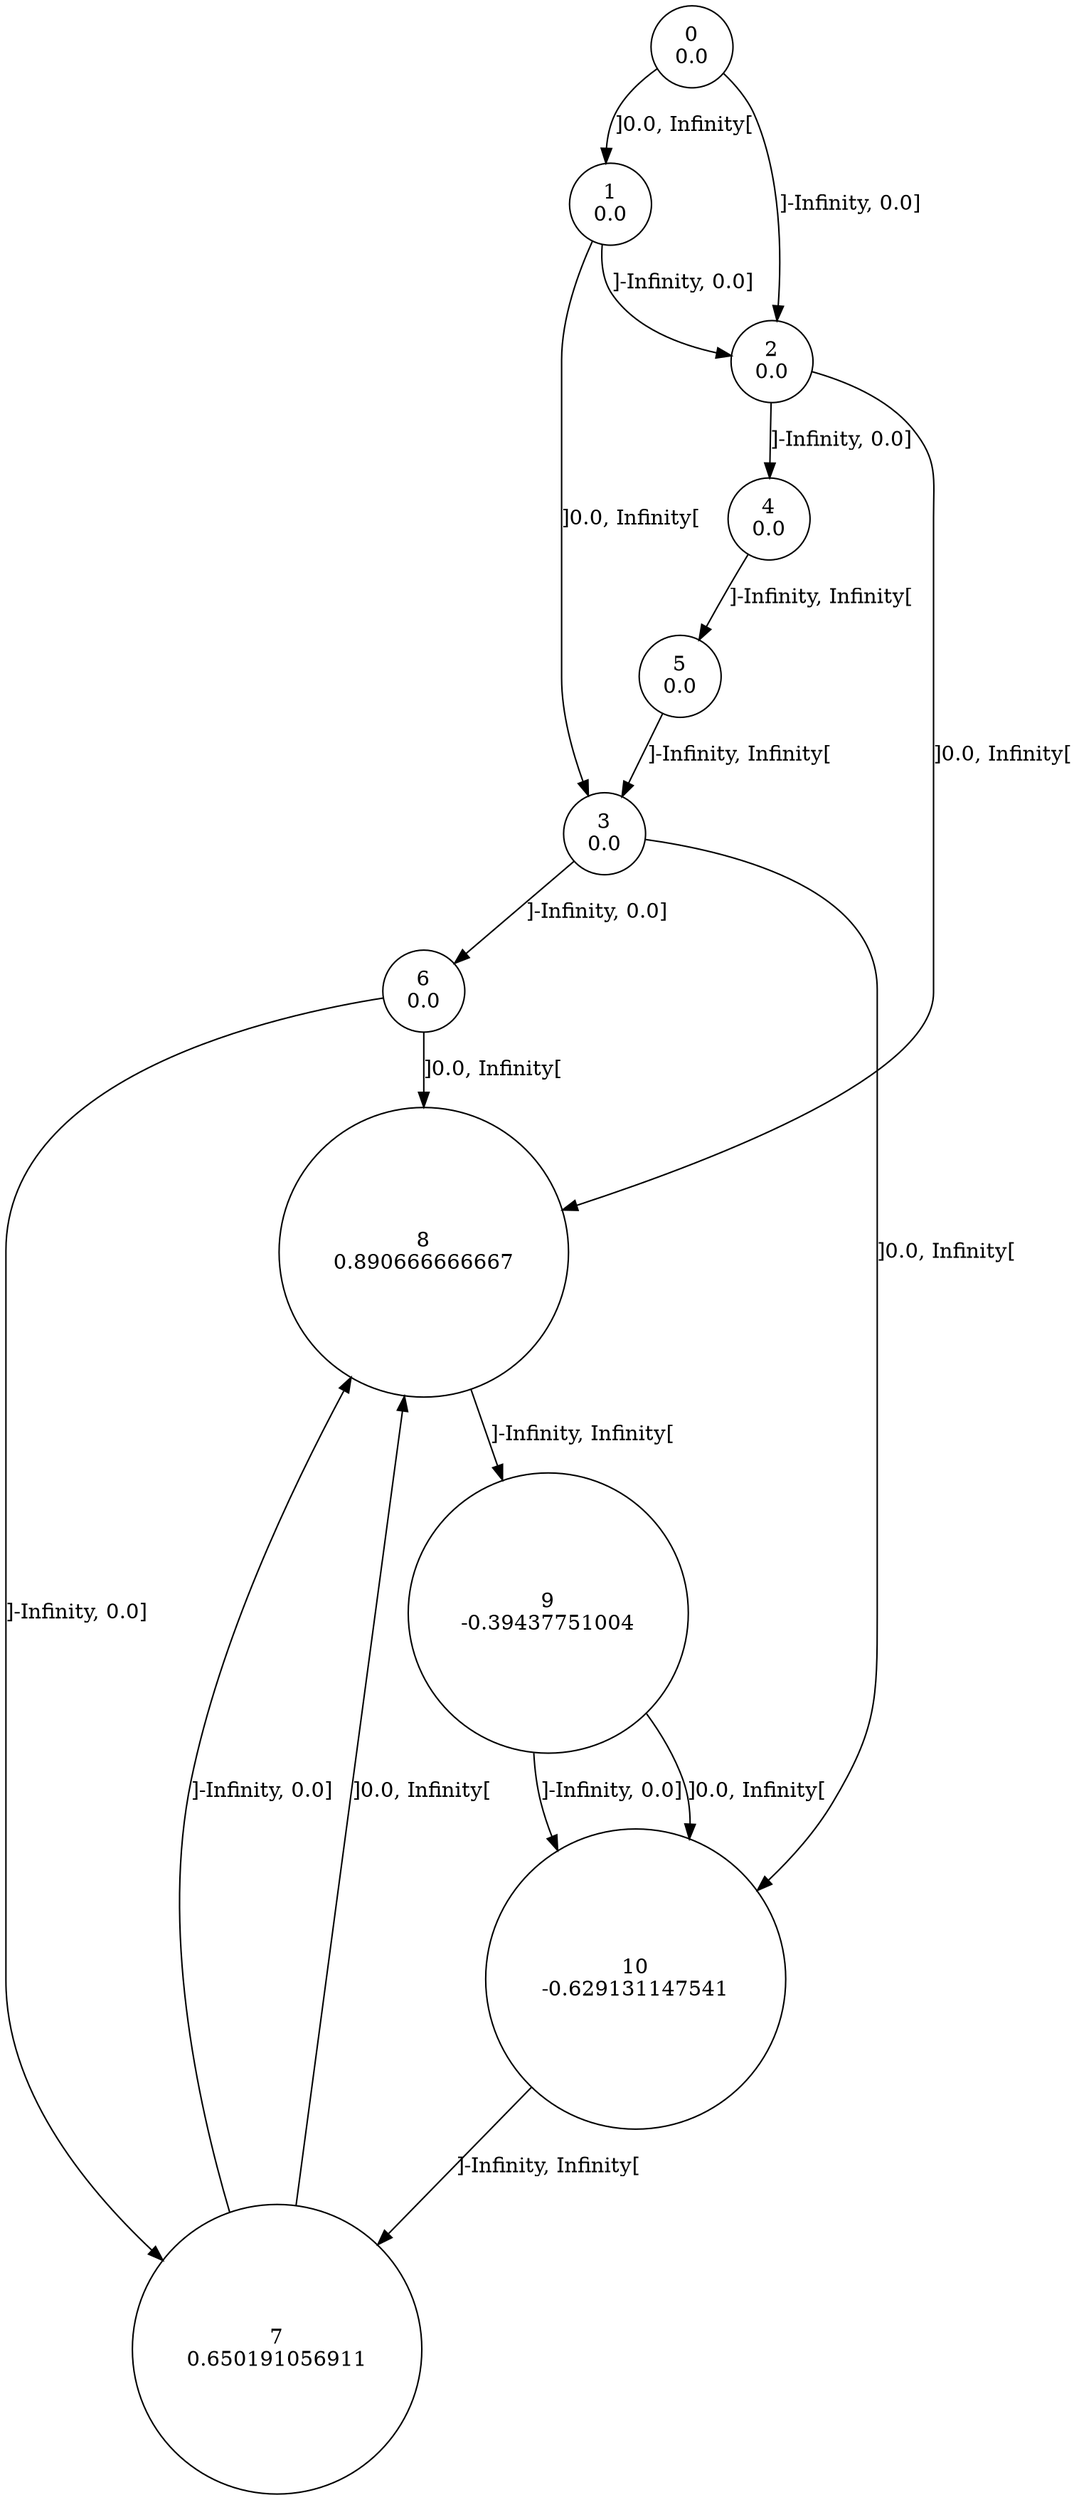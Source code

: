 digraph a {
0 [shape=circle, label="0\n0.0"];
	0 -> 2 [label="]-Infinity, 0.0]"];
	0 -> 1 [label="]0.0, Infinity["];
1 [shape=circle, label="1\n0.0"];
	1 -> 2 [label="]-Infinity, 0.0]"];
	1 -> 3 [label="]0.0, Infinity["];
2 [shape=circle, label="2\n0.0"];
	2 -> 4 [label="]-Infinity, 0.0]"];
	2 -> 8 [label="]0.0, Infinity["];
3 [shape=circle, label="3\n0.0"];
	3 -> 6 [label="]-Infinity, 0.0]"];
	3 -> 10 [label="]0.0, Infinity["];
4 [shape=circle, label="4\n0.0"];
	4 -> 5 [label="]-Infinity, Infinity["];
5 [shape=circle, label="5\n0.0"];
	5 -> 3 [label="]-Infinity, Infinity["];
6 [shape=circle, label="6\n0.0"];
	6 -> 7 [label="]-Infinity, 0.0]"];
	6 -> 8 [label="]0.0, Infinity["];
7 [shape=circle, label="7\n0.650191056911"];
	7 -> 8 [label="]-Infinity, 0.0]"];
	7 -> 8 [label="]0.0, Infinity["];
8 [shape=circle, label="8\n0.890666666667"];
	8 -> 9 [label="]-Infinity, Infinity["];
9 [shape=circle, label="9\n-0.39437751004"];
	9 -> 10 [label="]-Infinity, 0.0]"];
	9 -> 10 [label="]0.0, Infinity["];
10 [shape=circle, label="10\n-0.629131147541"];
	10 -> 7 [label="]-Infinity, Infinity["];
}